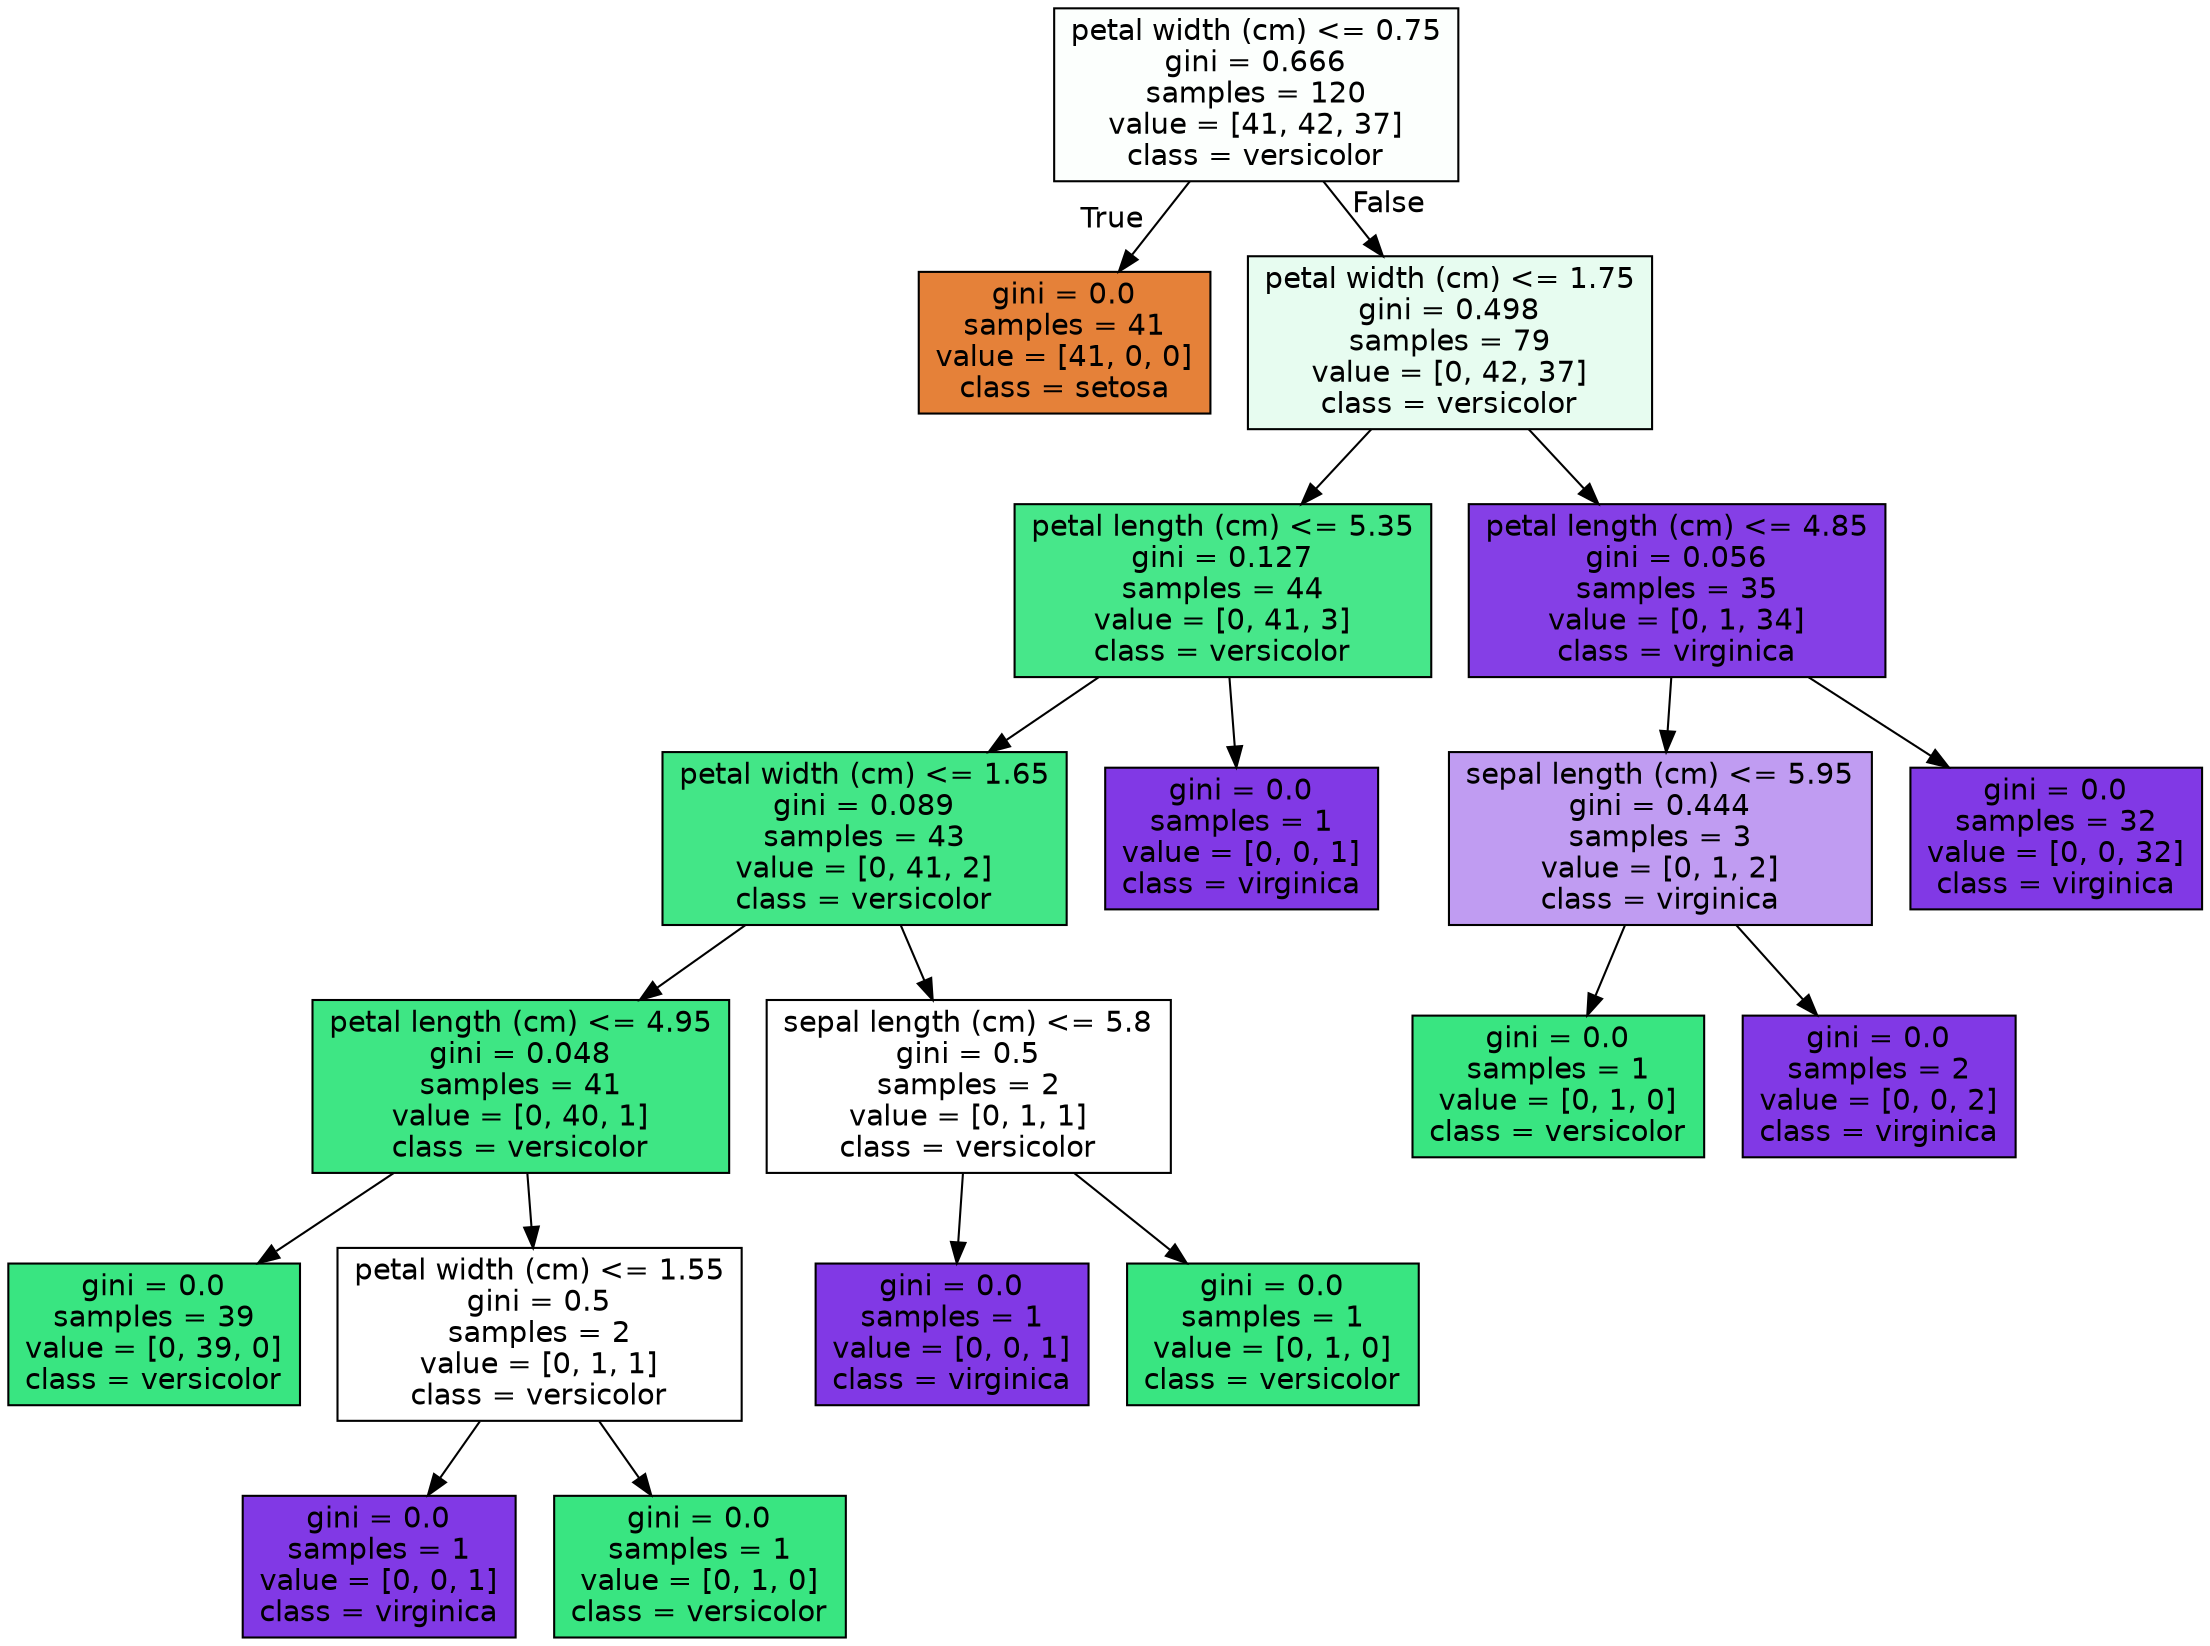 digraph Tree {
node [shape=box, style="filled", color="black", fontname="helvetica"] ;
edge [fontname="helvetica"] ;
0 [label="petal width (cm) <= 0.75\ngini = 0.666\nsamples = 120\nvalue = [41, 42, 37]\nclass = versicolor", fillcolor="#fcfffd"] ;
1 [label="gini = 0.0\nsamples = 41\nvalue = [41, 0, 0]\nclass = setosa", fillcolor="#e58139"] ;
0 -> 1 [labeldistance=2.5, labelangle=45, headlabel="True"] ;
2 [label="petal width (cm) <= 1.75\ngini = 0.498\nsamples = 79\nvalue = [0, 42, 37]\nclass = versicolor", fillcolor="#e7fcf0"] ;
0 -> 2 [labeldistance=2.5, labelangle=-45, headlabel="False"] ;
3 [label="petal length (cm) <= 5.35\ngini = 0.127\nsamples = 44\nvalue = [0, 41, 3]\nclass = versicolor", fillcolor="#47e78a"] ;
2 -> 3 ;
4 [label="petal width (cm) <= 1.65\ngini = 0.089\nsamples = 43\nvalue = [0, 41, 2]\nclass = versicolor", fillcolor="#43e687"] ;
3 -> 4 ;
5 [label="petal length (cm) <= 4.95\ngini = 0.048\nsamples = 41\nvalue = [0, 40, 1]\nclass = versicolor", fillcolor="#3ee684"] ;
4 -> 5 ;
6 [label="gini = 0.0\nsamples = 39\nvalue = [0, 39, 0]\nclass = versicolor", fillcolor="#39e581"] ;
5 -> 6 ;
7 [label="petal width (cm) <= 1.55\ngini = 0.5\nsamples = 2\nvalue = [0, 1, 1]\nclass = versicolor", fillcolor="#ffffff"] ;
5 -> 7 ;
8 [label="gini = 0.0\nsamples = 1\nvalue = [0, 0, 1]\nclass = virginica", fillcolor="#8139e5"] ;
7 -> 8 ;
9 [label="gini = 0.0\nsamples = 1\nvalue = [0, 1, 0]\nclass = versicolor", fillcolor="#39e581"] ;
7 -> 9 ;
10 [label="sepal length (cm) <= 5.8\ngini = 0.5\nsamples = 2\nvalue = [0, 1, 1]\nclass = versicolor", fillcolor="#ffffff"] ;
4 -> 10 ;
11 [label="gini = 0.0\nsamples = 1\nvalue = [0, 0, 1]\nclass = virginica", fillcolor="#8139e5"] ;
10 -> 11 ;
12 [label="gini = 0.0\nsamples = 1\nvalue = [0, 1, 0]\nclass = versicolor", fillcolor="#39e581"] ;
10 -> 12 ;
13 [label="gini = 0.0\nsamples = 1\nvalue = [0, 0, 1]\nclass = virginica", fillcolor="#8139e5"] ;
3 -> 13 ;
14 [label="petal length (cm) <= 4.85\ngini = 0.056\nsamples = 35\nvalue = [0, 1, 34]\nclass = virginica", fillcolor="#853fe6"] ;
2 -> 14 ;
15 [label="sepal length (cm) <= 5.95\ngini = 0.444\nsamples = 3\nvalue = [0, 1, 2]\nclass = virginica", fillcolor="#c09cf2"] ;
14 -> 15 ;
16 [label="gini = 0.0\nsamples = 1\nvalue = [0, 1, 0]\nclass = versicolor", fillcolor="#39e581"] ;
15 -> 16 ;
17 [label="gini = 0.0\nsamples = 2\nvalue = [0, 0, 2]\nclass = virginica", fillcolor="#8139e5"] ;
15 -> 17 ;
18 [label="gini = 0.0\nsamples = 32\nvalue = [0, 0, 32]\nclass = virginica", fillcolor="#8139e5"] ;
14 -> 18 ;
}